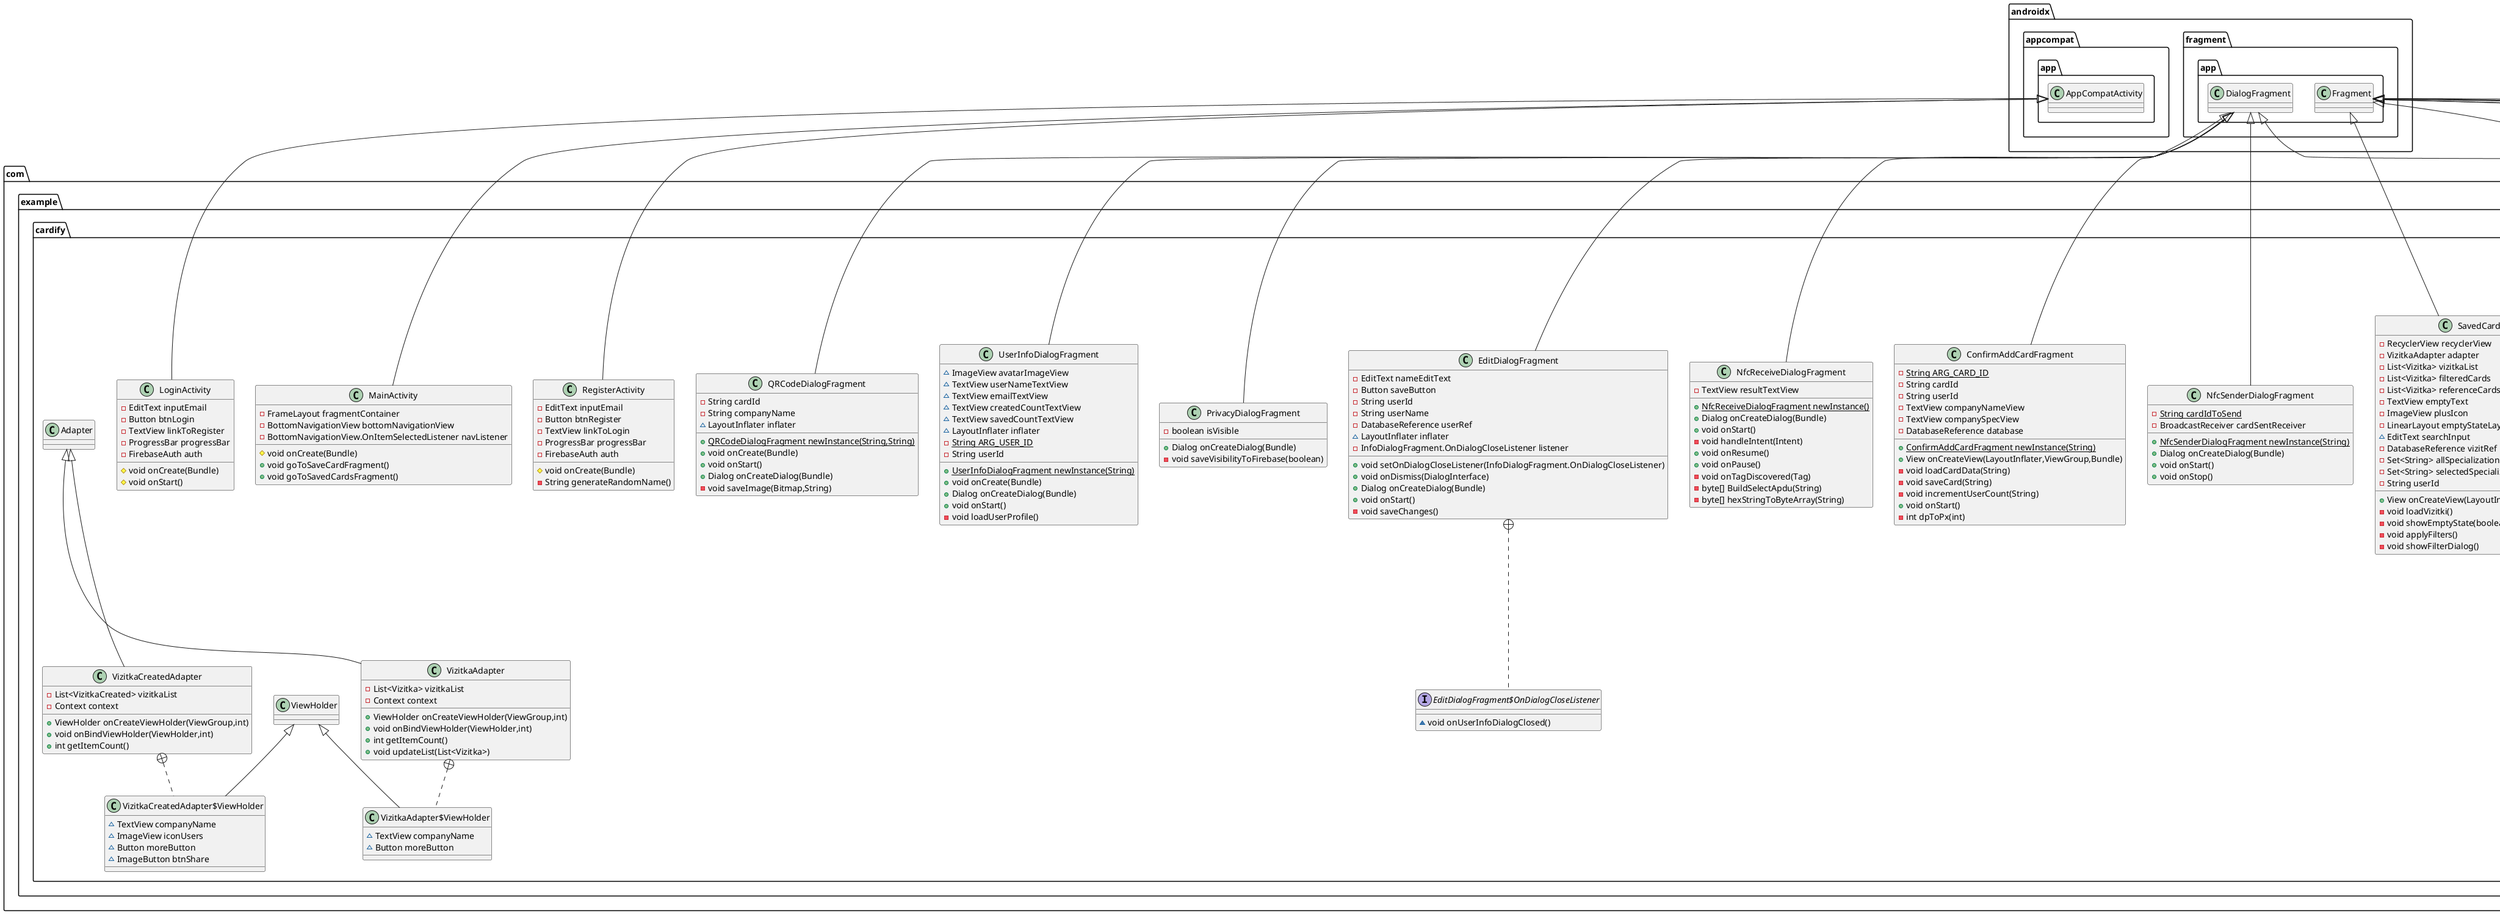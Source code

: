 @startuml
class com.example.cardify.EditCardFragment {
- EditText editCompanyName
- Button btnSaveChanges
- VizitkaCreated card
+ {static} EditCardFragment newInstance(VizitkaCreated)
+ View onCreateView(LayoutInflater,ViewGroup,Bundle)
- void fillFields(VizitkaCreated)
- void saveChanges()
- void deleteVizitcard()
}


class com.example.cardify.VizitkaAdapter {
- List<Vizitka> vizitkaList
- Context context
+ ViewHolder onCreateViewHolder(ViewGroup,int)
+ void onBindViewHolder(ViewHolder,int)
+ int getItemCount()
+ void updateList(List<Vizitka>)
}


class com.example.cardify.VizitkaAdapter$ViewHolder {
~ TextView companyName
~ Button moreButton
}

class com.example.cardify.CardHCEService {
- {static} String TAG
- {static} byte[] SELECT_APDU_HEADER
- {static} byte[] STATUS_SUCCESS
- {static} byte[] STATUS_FAILED
+ {static} String cardId
+ void onCreate()
+ int onStartCommand(Intent,int,int)
+ byte[] processCommandApdu(byte[],Bundle)
+ void onDeactivated(int)
- byte[] concat(byte[],byte[])
}


class com.example.cardify.SavedCardsFragment {
- RecyclerView recyclerView
- VizitkaAdapter adapter
- List<Vizitka> vizitkaList
- List<Vizitka> filteredCards
- List<Vizitka> referenceCards
- TextView emptyText
- ImageView plusIcon
- LinearLayout emptyStateLayout
~ EditText searchInput
- DatabaseReference vizitRef
- Set<String> allSpecializations
- Set<String> selectedSpecializations
- String userId
+ View onCreateView(LayoutInflater,ViewGroup,Bundle)
- void loadVizitki()
- void showEmptyState(boolean)
- void applyFilters()
- void showFilterDialog()
}


class com.example.cardify.CardDetailsFragment {
+ {static} String ARG_VIZITKA
- Vizitka vizitka
+ {static} CardDetailsFragment newInstance(Vizitka)
+ View onCreateView(LayoutInflater,ViewGroup,Bundle)
- void setField(View,int,String)
- void setClickableField(View,int,int,String,FieldType)
- void decrementUserCount(String)
- void deleteVizitcard()
}


enum com.example.cardify.FieldType {
+  EMAIL
+  PHONE
+  SITE
+  TG
}

class com.example.cardify.SettingsFragment {
- {static} String TAG
- TextView textProfileName
- LinearLayout layoutAbout
- LinearLayout layoutTheme
- ImageView imageThemeIcon
- LinearLayout logoutLayout
- ImageView imageProfile
~ View profileSection
- DatabaseReference databaseReference
- boolean isDarkTheme
- FirebaseAuth mAuth
- {static} int PICK_IMAGE_REQUEST
- Uri imageUri
- {static} String IMGBB_API_KEY
+ View onCreateView(LayoutInflater,ViewGroup,Bundle)
- void loadUserProfile()
- void setupAboutClickListener()
- void setupThemeClickListener()
- void setupLogoutClickListener()
- void applyTheme()
- void updateThemeIcon()
- void saveThemePreference(boolean)
- void showAboutDialog()
- void openFileChooser()
+ void onActivityResult(int,int,Intent)
- Bitmap resizeBitmap(Bitmap)
- void uploadImageToImgBB(Uri)
- void saveImageUrlToDatabase(String)
- void updateProfileImage(String)
- void getVisibilityStatusAndShowDialog()
}


class com.example.cardify.PrivacyDialogFragment {
- boolean isVisible
+ Dialog onCreateDialog(Bundle)
- void saveVisibilityToFirebase(boolean)
}


class com.example.cardify.AddCardFragment {
- EditText etCompanyName
- MaterialButton btnSave
- DatabaseReference cardsRef
- String userId
+ View onCreateView(LayoutInflater,ViewGroup,Bundle)
- void createNewCard()
- void saveNewCardToDatabase(String)
}


class com.example.cardify.RegisterActivity {
- EditText inputEmail
- Button btnRegister
- TextView linkToLogin
- ProgressBar progressBar
- FirebaseAuth auth
# void onCreate(Bundle)
- String generateRandomName()
}


class com.example.cardify.VizitkaCreatedAdapter {
- List<VizitkaCreated> vizitkaList
- Context context
+ ViewHolder onCreateViewHolder(ViewGroup,int)
+ void onBindViewHolder(ViewHolder,int)
+ int getItemCount()
}


class com.example.cardify.VizitkaCreatedAdapter$ViewHolder {
~ TextView companyName
~ ImageView iconUsers
~ Button moreButton
~ ImageButton btnShare
}

class com.example.cardify.ThemeManager {
- {static} String PREFS_NAME
- {static} String KEY_IS_DARK_THEME
+ {static} void saveTheme(Context,boolean)
+ {static} boolean isDarkTheme(Context)
}


class com.example.cardify.MainActivity {
- FrameLayout fragmentContainer
- BottomNavigationView bottomNavigationView
- BottomNavigationView.OnItemSelectedListener navListener
# void onCreate(Bundle)
+ void goToSaveCardFragment()
+ void goToSavedCardsFragment()
}


class com.example.cardify.QRCodeDialogFragment {
- String cardId
- String companyName
~ LayoutInflater inflater
+ {static} QRCodeDialogFragment newInstance(String,String)
+ void onCreate(Bundle)
+ void onStart()
+ Dialog onCreateDialog(Bundle)
- void saveImage(Bitmap,String)
}


class com.example.cardify.NfcSenderDialogFragment {
- {static} String cardIdToSend
- BroadcastReceiver cardSentReceiver
+ {static} NfcSenderDialogFragment newInstance(String)
+ Dialog onCreateDialog(Bundle)
+ void onStart()
+ void onStop()
}


class com.example.cardify.VizitkaCreated {
+ String id
+ String TG
+ String companyName
+ String companySpec
+ String description
+ String email
+ String phone
+ String site
+ int users
+ String creatorId
}

class com.example.cardify.NfcReceiveDialogFragment {
- TextView resultTextView
+ {static} NfcReceiveDialogFragment newInstance()
+ Dialog onCreateDialog(Bundle)
+ void onStart()
- void handleIntent(Intent)
+ void onResume()
+ void onPause()
- void onTagDiscovered(Tag)
- byte[] BuildSelectApdu(String)
- byte[] hexStringToByteArray(String)
}


class com.example.cardify.LoginActivity {
- EditText inputEmail
- Button btnLogin
- TextView linkToRegister
- ProgressBar progressBar
- FirebaseAuth auth
# void onCreate(Bundle)
# void onStart()
}


class com.example.cardify.EditDialogFragment {
- EditText nameEditText
- Button saveButton
- String userId
- String userName
- DatabaseReference userRef
~ LayoutInflater inflater
- InfoDialogFragment.OnDialogCloseListener listener
+ void setOnDialogCloseListener(InfoDialogFragment.OnDialogCloseListener)
+ void onDismiss(DialogInterface)
+ Dialog onCreateDialog(Bundle)
+ void onStart()
- void saveChanges()
}


interface com.example.cardify.EditDialogFragment$OnDialogCloseListener {
~ void onUserInfoDialogClosed()
}

class com.example.cardify.UserInfoDialogFragment {
~ ImageView avatarImageView
~ TextView userNameTextView
~ TextView emailTextView
~ TextView createdCountTextView
~ TextView savedCountTextView
~ LayoutInflater inflater
- {static} String ARG_USER_ID
- String userId
+ {static} UserInfoDialogFragment newInstance(String)
+ void onCreate(Bundle)
+ Dialog onCreateDialog(Bundle)
+ void onStart()
- void loadUserProfile()
}


class com.example.cardify.InfoDialogFragment {
- {static} int PICK_IMAGE_REQUEST
- TextView userNameTextView
- ImageView avatarImageView
- Button deleteAccountButton
- DatabaseReference vizitRef
- Uri imageUri
~ LayoutInflater inflater
- {static} String IMGBB_API_KEY
- OnDialogCloseListener listener
+ void setOnDialogCloseListener(OnDialogCloseListener)
+ void onDismiss(DialogInterface)
+ Dialog onCreateDialog(Bundle)
+ void onStart()
- void openFileChooser()
+ void onActivityResult(int,int,Intent)
- void uploadImageToImgBB(Uri)
- void deleteAccountAndData()
- void loadUserProfile()
}


interface com.example.cardify.InfoDialogFragment$OnDialogCloseListener {
~ void onUserInfoDialogClosed()
}

class com.example.cardify.SaveCardFragment {
- EditText editCardNumber
- Button btnAddCard
- Button btnScanQr
- Button btnNfcAdd
- DatabaseReference database
- String userId
+ View onCreateView(LayoutInflater,ViewGroup,Bundle)
- void tryAddCard()
- void incrementUserCount(String)
}


class com.example.cardify.QRScannerFragment {
- DecoratedBarcodeView barcodeView
- boolean scanned
- BarcodeCallback callback
+ View onCreateView(LayoutInflater,ViewGroup,Bundle)
- String extractCardIdFromUrl(String)
+ void onResume()
+ void onPause()
}


class com.example.cardify.Vizitka {
+ String id
+ String TG
+ String companyName
+ String companySpec
+ String description
+ String email
+ String phone
+ String site
+ String creatorId
+ String getCompanyName()
+ String getSpecialization()
}


class com.example.cardify.ConfirmAddCardFragment {
- {static} String ARG_CARD_ID
- String cardId
- String userId
- TextView companyNameView
- TextView companySpecView
- DatabaseReference database
+ {static} ConfirmAddCardFragment newInstance(String)
+ View onCreateView(LayoutInflater,ViewGroup,Bundle)
- void loadCardData(String)
- void saveCard(String)
- void incrementUserCount(String)
+ void onStart()
- int dpToPx(int)
}


class com.example.cardify.MyCardsFragment {
- RecyclerView recyclerView
- Button btnCreateCard
- List<VizitkaCreated> myCardsList
- VizitkaCreatedAdapter adapter
- LinearLayout emptyStateLayout
+ View onCreateView(LayoutInflater,ViewGroup,Bundle)
- void loadMyCards()
- void showEmptyState(boolean)
}




androidx.fragment.app.Fragment <|-- com.example.cardify.EditCardFragment
com.example.cardify.Adapter <|-- com.example.cardify.VizitkaAdapter
com.example.cardify.VizitkaAdapter +.. com.example.cardify.VizitkaAdapter$ViewHolder
com.example.cardify.ViewHolder <|-- com.example.cardify.VizitkaAdapter$ViewHolder
android.nfc.cardemulation.HostApduService <|-- com.example.cardify.CardHCEService
androidx.fragment.app.Fragment <|-- com.example.cardify.SavedCardsFragment
androidx.fragment.app.Fragment <|-- com.example.cardify.CardDetailsFragment
androidx.fragment.app.Fragment <|-- com.example.cardify.SettingsFragment
androidx.fragment.app.DialogFragment <|-- com.example.cardify.PrivacyDialogFragment
androidx.fragment.app.Fragment <|-- com.example.cardify.AddCardFragment
androidx.appcompat.app.AppCompatActivity <|-- com.example.cardify.RegisterActivity
com.example.cardify.Adapter <|-- com.example.cardify.VizitkaCreatedAdapter
com.example.cardify.VizitkaCreatedAdapter +.. com.example.cardify.VizitkaCreatedAdapter$ViewHolder
com.example.cardify.ViewHolder <|-- com.example.cardify.VizitkaCreatedAdapter$ViewHolder
androidx.appcompat.app.AppCompatActivity <|-- com.example.cardify.MainActivity
androidx.fragment.app.DialogFragment <|-- com.example.cardify.QRCodeDialogFragment
androidx.fragment.app.DialogFragment <|-- com.example.cardify.NfcSenderDialogFragment
java.io.Serializable <|.. com.example.cardify.VizitkaCreated
androidx.fragment.app.DialogFragment <|-- com.example.cardify.NfcReceiveDialogFragment
androidx.appcompat.app.AppCompatActivity <|-- com.example.cardify.LoginActivity
androidx.fragment.app.DialogFragment <|-- com.example.cardify.EditDialogFragment
com.example.cardify.EditDialogFragment +.. com.example.cardify.EditDialogFragment$OnDialogCloseListener
androidx.fragment.app.DialogFragment <|-- com.example.cardify.UserInfoDialogFragment
androidx.fragment.app.DialogFragment <|-- com.example.cardify.InfoDialogFragment
com.example.cardify.InfoDialogFragment +.. com.example.cardify.InfoDialogFragment$OnDialogCloseListener
androidx.fragment.app.Fragment <|-- com.example.cardify.SaveCardFragment
androidx.fragment.app.Fragment <|-- com.example.cardify.QRScannerFragment
java.io.Serializable <|.. com.example.cardify.Vizitka
androidx.fragment.app.DialogFragment <|-- com.example.cardify.ConfirmAddCardFragment
androidx.fragment.app.Fragment <|-- com.example.cardify.MyCardsFragment
@enduml